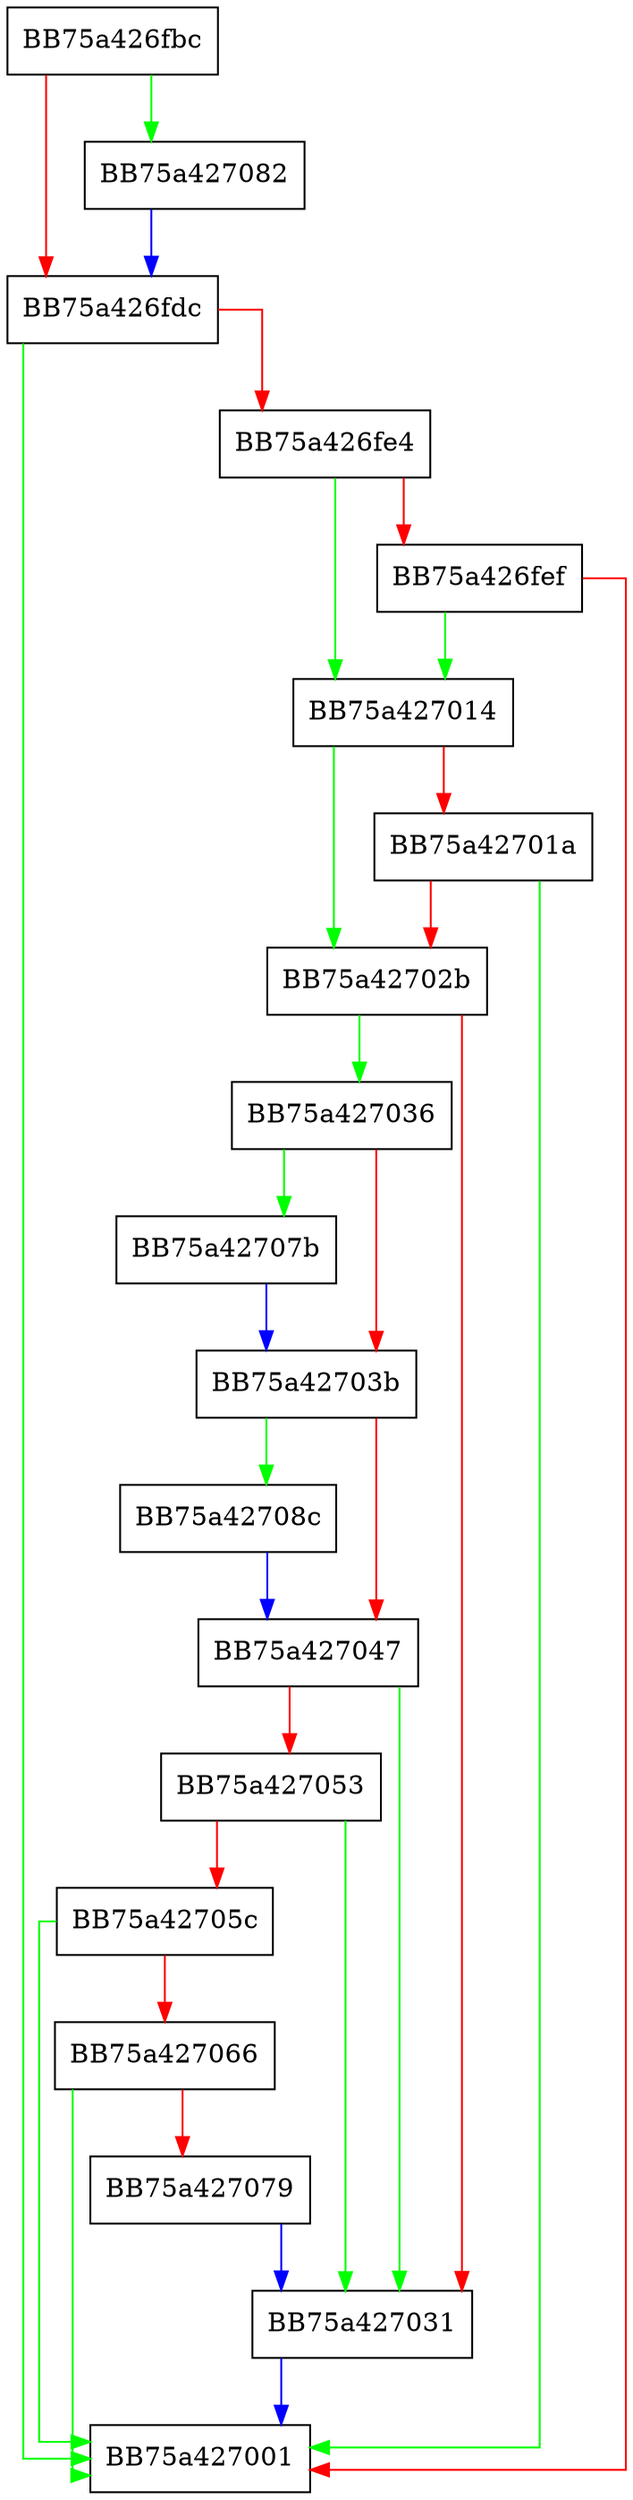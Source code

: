 digraph TestAnyFlagsInConfig {
  node [shape="box"];
  graph [splines=ortho];
  BB75a426fbc -> BB75a427082 [color="green"];
  BB75a426fbc -> BB75a426fdc [color="red"];
  BB75a426fdc -> BB75a427001 [color="green"];
  BB75a426fdc -> BB75a426fe4 [color="red"];
  BB75a426fe4 -> BB75a427014 [color="green"];
  BB75a426fe4 -> BB75a426fef [color="red"];
  BB75a426fef -> BB75a427014 [color="green"];
  BB75a426fef -> BB75a427001 [color="red"];
  BB75a427014 -> BB75a42702b [color="green"];
  BB75a427014 -> BB75a42701a [color="red"];
  BB75a42701a -> BB75a427001 [color="green"];
  BB75a42701a -> BB75a42702b [color="red"];
  BB75a42702b -> BB75a427036 [color="green"];
  BB75a42702b -> BB75a427031 [color="red"];
  BB75a427031 -> BB75a427001 [color="blue"];
  BB75a427036 -> BB75a42707b [color="green"];
  BB75a427036 -> BB75a42703b [color="red"];
  BB75a42703b -> BB75a42708c [color="green"];
  BB75a42703b -> BB75a427047 [color="red"];
  BB75a427047 -> BB75a427031 [color="green"];
  BB75a427047 -> BB75a427053 [color="red"];
  BB75a427053 -> BB75a427031 [color="green"];
  BB75a427053 -> BB75a42705c [color="red"];
  BB75a42705c -> BB75a427001 [color="green"];
  BB75a42705c -> BB75a427066 [color="red"];
  BB75a427066 -> BB75a427001 [color="green"];
  BB75a427066 -> BB75a427079 [color="red"];
  BB75a427079 -> BB75a427031 [color="blue"];
  BB75a42707b -> BB75a42703b [color="blue"];
  BB75a427082 -> BB75a426fdc [color="blue"];
  BB75a42708c -> BB75a427047 [color="blue"];
}
